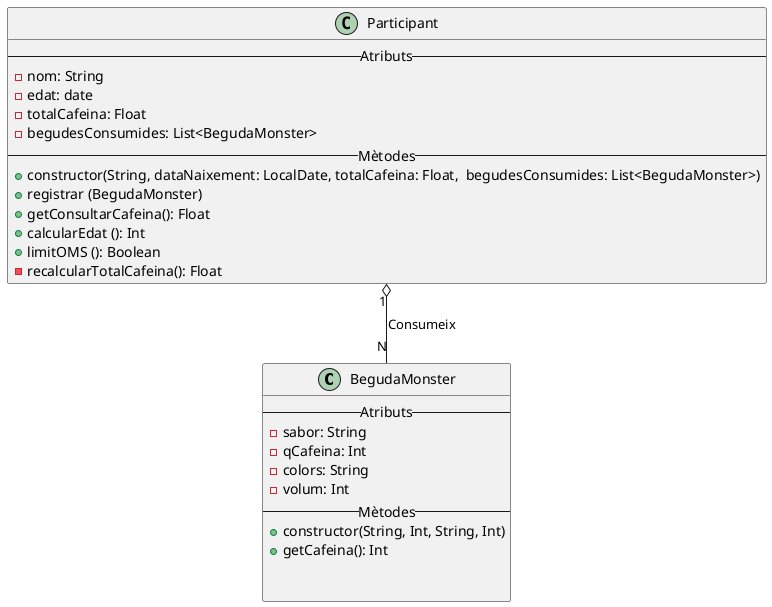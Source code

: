 @startuml
'https://plantuml.com/class-diagram

class BegudaMonster {
    -- Atributs --
    - sabor: String
    - qCafeina: Int
    - colors: String
    - volum: Int
    -- Mètodes --
    + constructor(String, Int, String, Int)
    + getCafeina(): Int


}

class Participant {
    -- Atributs --
    - nom: String
    - edat: date
    - totalCafeina: Float
    - begudesConsumides: List<BegudaMonster>
    -- Mètodes --
    + constructor(String, dataNaixement: LocalDate, totalCafeina: Float,  begudesConsumides: List<BegudaMonster>)
    + registrar (BegudaMonster)
    + getConsultarCafeina(): Float
    + calcularEdat (): Int
    + limitOMS (): Boolean
    - recalcularTotalCafeina(): Float
}
Participant "1" o-down- "N" BegudaMonster: Consumeix


@enduml